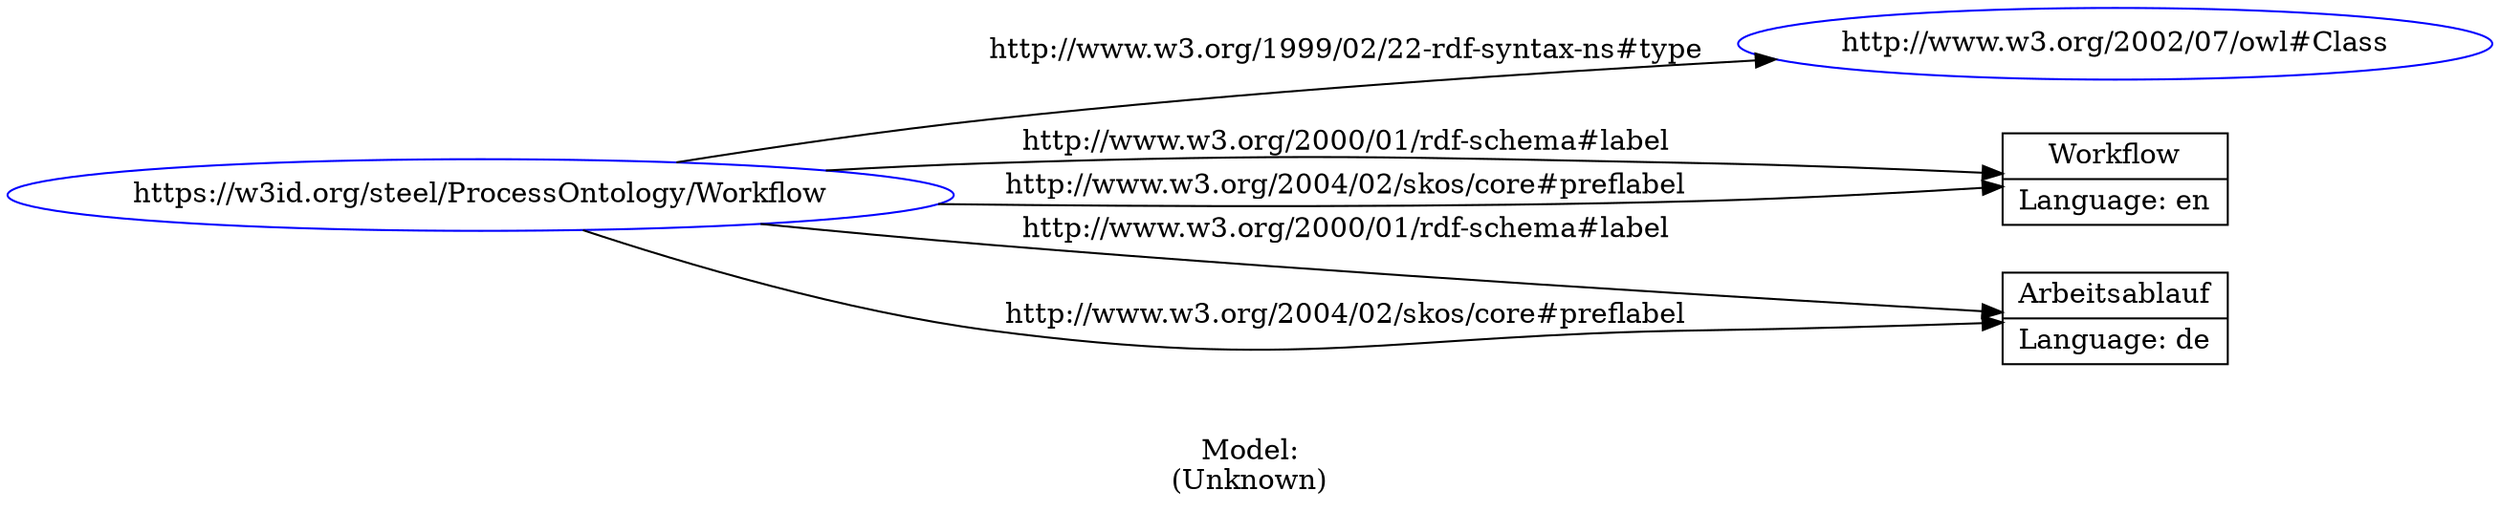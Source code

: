 digraph {
	rankdir = LR;
	charset="utf-8";

	"Rhttps://w3id.org/steel/ProcessOntology/Workflow" -> "Rhttp://www.w3.org/2002/07/owl#Class" [ label="http://www.w3.org/1999/02/22-rdf-syntax-ns#type" ];
	"Rhttps://w3id.org/steel/ProcessOntology/Workflow" -> "LWorkflow|Language: en" [ label="http://www.w3.org/2000/01/rdf-schema#label" ];
	"Rhttps://w3id.org/steel/ProcessOntology/Workflow" -> "LArbeitsablauf|Language: de" [ label="http://www.w3.org/2000/01/rdf-schema#label" ];
	"Rhttps://w3id.org/steel/ProcessOntology/Workflow" -> "LWorkflow|Language: en" [ label="http://www.w3.org/2004/02/skos/core#preflabel" ];
	"Rhttps://w3id.org/steel/ProcessOntology/Workflow" -> "LArbeitsablauf|Language: de" [ label="http://www.w3.org/2004/02/skos/core#preflabel" ];

	// Resources
	"Rhttps://w3id.org/steel/ProcessOntology/Workflow" [ label="https://w3id.org/steel/ProcessOntology/Workflow", shape = ellipse, color = blue ];
	"Rhttp://www.w3.org/2002/07/owl#Class" [ label="http://www.w3.org/2002/07/owl#Class", shape = ellipse, color = blue ];

	// Anonymous nodes

	// Literals
	"LWorkflow|Language: en" [ label="Workflow|Language: en", shape = record ];
	"LArbeitsablauf|Language: de" [ label="Arbeitsablauf|Language: de", shape = record ];

	label="\n\nModel:\n(Unknown)";
}
